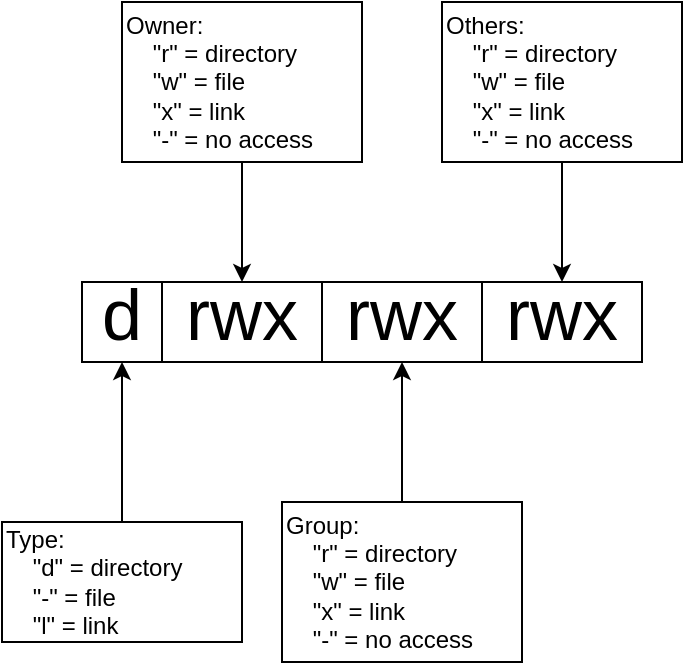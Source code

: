 <mxfile version="21.0.2" type="device"><diagram name="Page-1" id="QDftX4NCvkh5O0iQtOnN"><mxGraphModel dx="496" dy="756" grid="1" gridSize="10" guides="1" tooltips="1" connect="1" arrows="1" fold="1" page="1" pageScale="1" pageWidth="850" pageHeight="1100" math="0" shadow="0"><root><mxCell id="0"/><mxCell id="1" parent="0"/><mxCell id="ApsQw2KuALmD2XDSbslf-2" value="&lt;div style=&quot;font-size: 36px;&quot;&gt;d&lt;/div&gt;" style="rounded=0;whiteSpace=wrap;html=1;align=center;horizontal=1;verticalAlign=bottom;" vertex="1" parent="1"><mxGeometry x="120" y="320" width="40" height="40" as="geometry"/></mxCell><mxCell id="ApsQw2KuALmD2XDSbslf-3" value="rwx" style="rounded=0;whiteSpace=wrap;html=1;fontSize=36;verticalAlign=bottom;" vertex="1" parent="1"><mxGeometry x="160" y="320" width="80" height="40" as="geometry"/></mxCell><mxCell id="ApsQw2KuALmD2XDSbslf-4" value="rwx" style="rounded=0;whiteSpace=wrap;html=1;fontSize=36;verticalAlign=bottom;" vertex="1" parent="1"><mxGeometry x="240" y="320" width="80" height="40" as="geometry"/></mxCell><mxCell id="ApsQw2KuALmD2XDSbslf-5" value="rwx" style="rounded=0;whiteSpace=wrap;html=1;fontSize=36;verticalAlign=bottom;" vertex="1" parent="1"><mxGeometry x="320" y="320" width="80" height="40" as="geometry"/></mxCell><mxCell id="ApsQw2KuALmD2XDSbslf-7" style="edgeStyle=orthogonalEdgeStyle;rounded=0;orthogonalLoop=1;jettySize=auto;html=1;exitX=0.5;exitY=0;exitDx=0;exitDy=0;entryX=0.5;entryY=1;entryDx=0;entryDy=0;" edge="1" parent="1" source="ApsQw2KuALmD2XDSbslf-6" target="ApsQw2KuALmD2XDSbslf-2"><mxGeometry relative="1" as="geometry"/></mxCell><mxCell id="ApsQw2KuALmD2XDSbslf-6" value="&lt;div&gt;Type:&lt;/div&gt;&lt;div&gt;&amp;nbsp;&amp;nbsp;&amp;nbsp; &quot;d&quot; = directory&lt;/div&gt;&lt;div&gt;&amp;nbsp;&amp;nbsp;&amp;nbsp; &quot;-&quot; = file&lt;/div&gt;&lt;div&gt;&amp;nbsp;&amp;nbsp;&amp;nbsp; &quot;l&quot; = link&lt;br&gt;&lt;/div&gt;" style="rounded=0;whiteSpace=wrap;html=1;align=left;" vertex="1" parent="1"><mxGeometry x="80" y="440" width="120" height="60" as="geometry"/></mxCell><mxCell id="ApsQw2KuALmD2XDSbslf-9" style="edgeStyle=orthogonalEdgeStyle;rounded=0;orthogonalLoop=1;jettySize=auto;html=1;entryX=0.5;entryY=0;entryDx=0;entryDy=0;" edge="1" parent="1" source="ApsQw2KuALmD2XDSbslf-8" target="ApsQw2KuALmD2XDSbslf-3"><mxGeometry relative="1" as="geometry"/></mxCell><mxCell id="ApsQw2KuALmD2XDSbslf-8" value="&lt;div&gt;Owner:&lt;/div&gt;&lt;div&gt;&amp;nbsp;&amp;nbsp;&amp;nbsp; &quot;r&quot; = directory&lt;/div&gt;&lt;div&gt;&amp;nbsp;&amp;nbsp;&amp;nbsp; &quot;w&quot; = file&lt;/div&gt;&lt;div&gt;&amp;nbsp;&amp;nbsp;&amp;nbsp; &quot;x&quot; = link&lt;/div&gt;&lt;div&gt;&amp;nbsp;&amp;nbsp;&amp;nbsp; &quot;-&quot; = no access&lt;br&gt;&lt;/div&gt;" style="rounded=0;whiteSpace=wrap;html=1;align=left;" vertex="1" parent="1"><mxGeometry x="140" y="180" width="120" height="80" as="geometry"/></mxCell><mxCell id="ApsQw2KuALmD2XDSbslf-11" style="edgeStyle=orthogonalEdgeStyle;rounded=0;orthogonalLoop=1;jettySize=auto;html=1;entryX=0.5;entryY=1;entryDx=0;entryDy=0;" edge="1" parent="1" source="ApsQw2KuALmD2XDSbslf-10" target="ApsQw2KuALmD2XDSbslf-4"><mxGeometry relative="1" as="geometry"/></mxCell><mxCell id="ApsQw2KuALmD2XDSbslf-10" value="&lt;div&gt;Group:&lt;/div&gt;&lt;div&gt;&amp;nbsp;&amp;nbsp;&amp;nbsp; &quot;r&quot; = directory&lt;/div&gt;&lt;div&gt;&amp;nbsp;&amp;nbsp;&amp;nbsp; &quot;w&quot; = file&lt;/div&gt;&lt;div&gt;&amp;nbsp;&amp;nbsp;&amp;nbsp; &quot;x&quot; = link&lt;/div&gt;&lt;div&gt;&amp;nbsp;&amp;nbsp;&amp;nbsp; &quot;-&quot; = no access&lt;br&gt;&lt;/div&gt;" style="rounded=0;whiteSpace=wrap;html=1;align=left;" vertex="1" parent="1"><mxGeometry x="220" y="430" width="120" height="80" as="geometry"/></mxCell><mxCell id="ApsQw2KuALmD2XDSbslf-13" style="edgeStyle=orthogonalEdgeStyle;rounded=0;orthogonalLoop=1;jettySize=auto;html=1;entryX=0.5;entryY=0;entryDx=0;entryDy=0;" edge="1" parent="1" source="ApsQw2KuALmD2XDSbslf-12" target="ApsQw2KuALmD2XDSbslf-5"><mxGeometry relative="1" as="geometry"/></mxCell><mxCell id="ApsQw2KuALmD2XDSbslf-12" value="&lt;div&gt;Others:&lt;/div&gt;&lt;div&gt;&amp;nbsp;&amp;nbsp;&amp;nbsp; &quot;r&quot; = directory&lt;/div&gt;&lt;div&gt;&amp;nbsp;&amp;nbsp;&amp;nbsp; &quot;w&quot; = file&lt;/div&gt;&lt;div&gt;&amp;nbsp;&amp;nbsp;&amp;nbsp; &quot;x&quot; = link&lt;/div&gt;&lt;div&gt;&amp;nbsp;&amp;nbsp;&amp;nbsp; &quot;-&quot; = no access&lt;br&gt;&lt;/div&gt;" style="rounded=0;whiteSpace=wrap;html=1;align=left;" vertex="1" parent="1"><mxGeometry x="300" y="180" width="120" height="80" as="geometry"/></mxCell></root></mxGraphModel></diagram></mxfile>